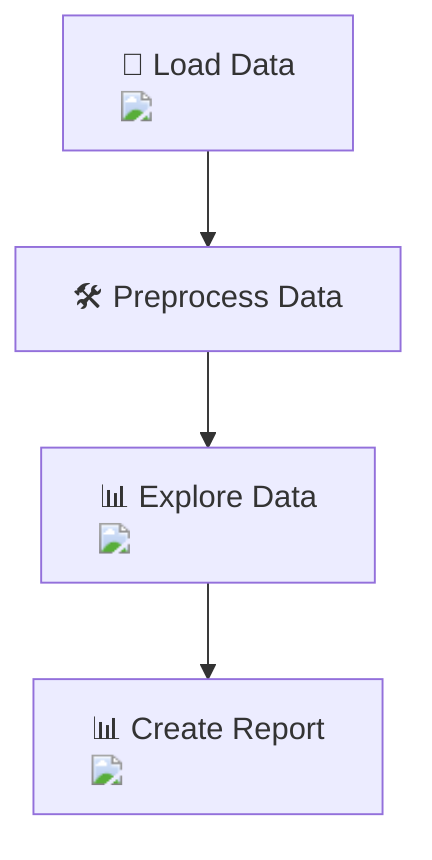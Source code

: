 flowchart TD
    A["📂 Load Data <img src='../input/1000000-bandcamp-sales/1000000-bandcamp-sales.csv' />"] --> B["🛠️ Preprocess Data"]
    B --> C["📊 Explore Data <img src='dummy_plots/barplot_template.svg' />"]
    C --> D["📊 Create Report <img src='dummy_plots/hist_template.svg' />"]